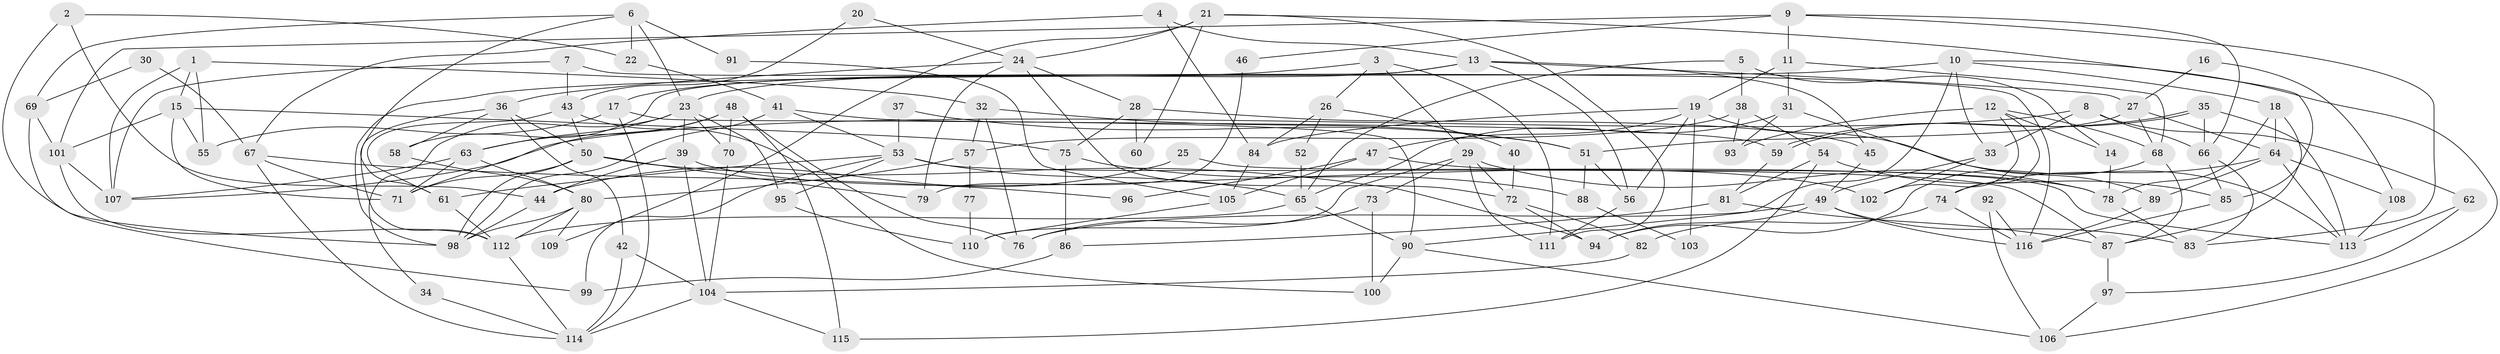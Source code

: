 // coarse degree distribution, {4: 0.19480519480519481, 3: 0.16883116883116883, 6: 0.18181818181818182, 5: 0.19480519480519481, 9: 0.05194805194805195, 11: 0.012987012987012988, 8: 0.025974025974025976, 2: 0.07792207792207792, 7: 0.09090909090909091}
// Generated by graph-tools (version 1.1) at 2025/52/02/27/25 19:52:07]
// undirected, 116 vertices, 232 edges
graph export_dot {
graph [start="1"]
  node [color=gray90,style=filled];
  1;
  2;
  3;
  4;
  5;
  6;
  7;
  8;
  9;
  10;
  11;
  12;
  13;
  14;
  15;
  16;
  17;
  18;
  19;
  20;
  21;
  22;
  23;
  24;
  25;
  26;
  27;
  28;
  29;
  30;
  31;
  32;
  33;
  34;
  35;
  36;
  37;
  38;
  39;
  40;
  41;
  42;
  43;
  44;
  45;
  46;
  47;
  48;
  49;
  50;
  51;
  52;
  53;
  54;
  55;
  56;
  57;
  58;
  59;
  60;
  61;
  62;
  63;
  64;
  65;
  66;
  67;
  68;
  69;
  70;
  71;
  72;
  73;
  74;
  75;
  76;
  77;
  78;
  79;
  80;
  81;
  82;
  83;
  84;
  85;
  86;
  87;
  88;
  89;
  90;
  91;
  92;
  93;
  94;
  95;
  96;
  97;
  98;
  99;
  100;
  101;
  102;
  103;
  104;
  105;
  106;
  107;
  108;
  109;
  110;
  111;
  112;
  113;
  114;
  115;
  116;
  1 -- 15;
  1 -- 55;
  1 -- 32;
  1 -- 107;
  2 -- 44;
  2 -- 98;
  2 -- 22;
  3 -- 17;
  3 -- 111;
  3 -- 26;
  3 -- 29;
  4 -- 67;
  4 -- 13;
  4 -- 84;
  5 -- 38;
  5 -- 65;
  5 -- 14;
  6 -- 22;
  6 -- 23;
  6 -- 61;
  6 -- 69;
  6 -- 91;
  7 -- 107;
  7 -- 43;
  7 -- 116;
  8 -- 33;
  8 -- 66;
  8 -- 62;
  8 -- 107;
  9 -- 101;
  9 -- 11;
  9 -- 46;
  9 -- 66;
  9 -- 83;
  10 -- 106;
  10 -- 98;
  10 -- 18;
  10 -- 33;
  10 -- 90;
  11 -- 31;
  11 -- 68;
  11 -- 19;
  12 -- 68;
  12 -- 74;
  12 -- 14;
  12 -- 93;
  12 -- 102;
  13 -- 27;
  13 -- 56;
  13 -- 23;
  13 -- 45;
  13 -- 58;
  14 -- 78;
  15 -- 75;
  15 -- 71;
  15 -- 55;
  15 -- 101;
  16 -- 27;
  16 -- 108;
  17 -- 114;
  17 -- 90;
  17 -- 55;
  18 -- 78;
  18 -- 64;
  18 -- 87;
  19 -- 113;
  19 -- 47;
  19 -- 56;
  19 -- 84;
  19 -- 103;
  20 -- 24;
  20 -- 43;
  21 -- 85;
  21 -- 111;
  21 -- 24;
  21 -- 60;
  21 -- 109;
  22 -- 41;
  23 -- 63;
  23 -- 34;
  23 -- 39;
  23 -- 70;
  23 -- 95;
  24 -- 36;
  24 -- 28;
  24 -- 72;
  24 -- 79;
  25 -- 113;
  25 -- 44;
  26 -- 84;
  26 -- 40;
  26 -- 52;
  27 -- 68;
  27 -- 64;
  27 -- 51;
  28 -- 45;
  28 -- 60;
  28 -- 75;
  29 -- 110;
  29 -- 72;
  29 -- 73;
  29 -- 78;
  29 -- 111;
  30 -- 67;
  30 -- 69;
  31 -- 93;
  31 -- 65;
  31 -- 89;
  32 -- 76;
  32 -- 51;
  32 -- 57;
  33 -- 49;
  33 -- 102;
  34 -- 114;
  35 -- 59;
  35 -- 59;
  35 -- 66;
  35 -- 113;
  36 -- 50;
  36 -- 42;
  36 -- 58;
  36 -- 112;
  37 -- 51;
  37 -- 53;
  38 -- 57;
  38 -- 54;
  38 -- 93;
  39 -- 102;
  39 -- 44;
  39 -- 104;
  40 -- 72;
  41 -- 98;
  41 -- 53;
  41 -- 59;
  42 -- 104;
  42 -- 114;
  43 -- 61;
  43 -- 50;
  43 -- 100;
  44 -- 98;
  45 -- 49;
  46 -- 79;
  47 -- 78;
  47 -- 96;
  47 -- 105;
  48 -- 63;
  48 -- 70;
  48 -- 71;
  48 -- 76;
  48 -- 115;
  49 -- 116;
  49 -- 83;
  49 -- 76;
  49 -- 94;
  50 -- 71;
  50 -- 94;
  50 -- 79;
  50 -- 98;
  51 -- 56;
  51 -- 88;
  52 -- 65;
  53 -- 65;
  53 -- 61;
  53 -- 87;
  53 -- 95;
  53 -- 99;
  54 -- 81;
  54 -- 85;
  54 -- 115;
  56 -- 111;
  57 -- 80;
  57 -- 77;
  58 -- 80;
  59 -- 81;
  61 -- 112;
  62 -- 113;
  62 -- 97;
  63 -- 107;
  63 -- 80;
  63 -- 71;
  64 -- 89;
  64 -- 74;
  64 -- 108;
  64 -- 113;
  65 -- 90;
  65 -- 112;
  66 -- 83;
  66 -- 85;
  67 -- 114;
  67 -- 71;
  67 -- 96;
  68 -- 87;
  68 -- 94;
  69 -- 101;
  69 -- 99;
  70 -- 104;
  72 -- 82;
  72 -- 94;
  73 -- 76;
  73 -- 100;
  74 -- 82;
  74 -- 116;
  75 -- 86;
  75 -- 88;
  77 -- 110;
  78 -- 83;
  80 -- 112;
  80 -- 98;
  80 -- 109;
  81 -- 87;
  81 -- 86;
  82 -- 104;
  84 -- 105;
  85 -- 116;
  86 -- 99;
  87 -- 97;
  88 -- 103;
  89 -- 116;
  90 -- 100;
  90 -- 106;
  91 -- 105;
  92 -- 116;
  92 -- 106;
  95 -- 110;
  97 -- 106;
  101 -- 107;
  101 -- 112;
  104 -- 115;
  104 -- 114;
  105 -- 110;
  108 -- 113;
  112 -- 114;
}
